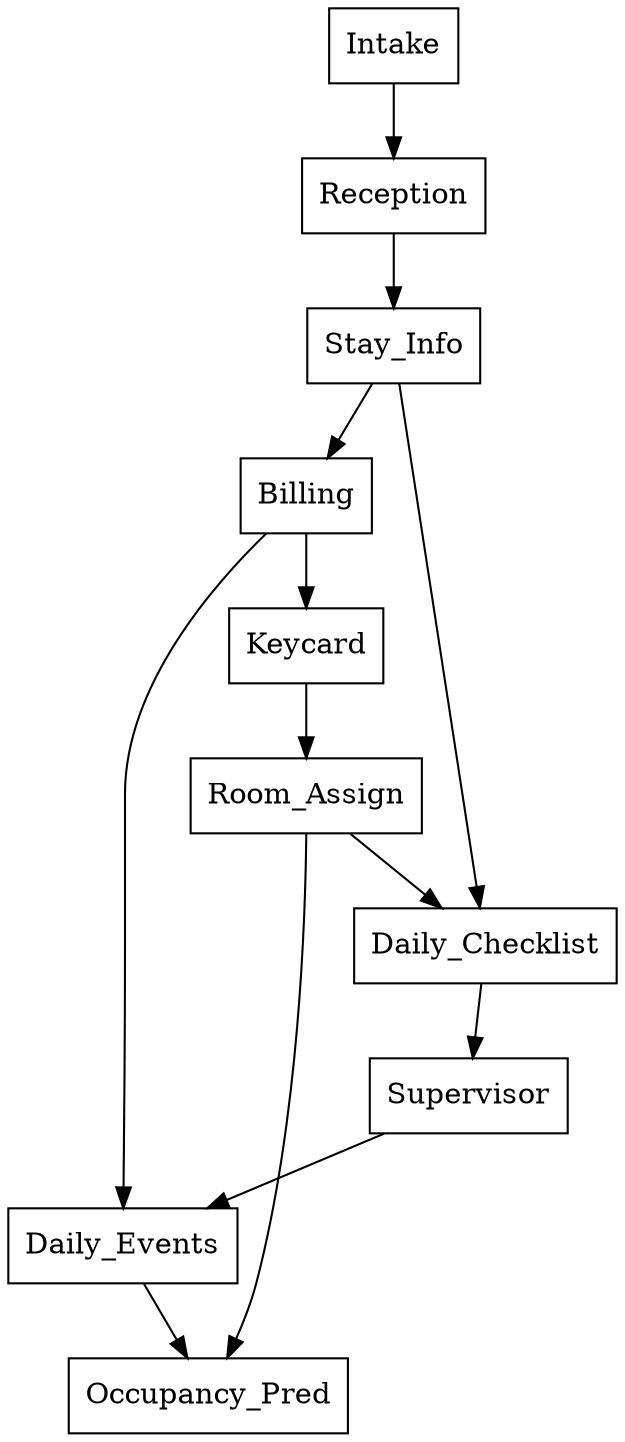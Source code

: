 digraph hotel_reception_data_flow {
	Intake [shape=box]
	Reception [shape=box]
	Stay_Info [shape=box]
	Billing [shape=box]
	Keycard [shape=box]
	Room_Assign [shape=box]
	Daily_Checklist [shape=box]
	Supervisor [shape=box]
	Daily_Events [shape=box]
	Occupancy_Pred [shape=box]
	Intake -> Reception
	Reception -> Stay_Info
	Stay_Info -> Billing
	Billing -> Keycard
	Keycard -> Room_Assign
	Room_Assign -> Daily_Checklist
	Daily_Checklist -> Supervisor
	Supervisor -> Daily_Events
	Daily_Events -> Occupancy_Pred
	Stay_Info -> Daily_Checklist
	Billing -> Daily_Events
	Room_Assign -> Occupancy_Pred
}
